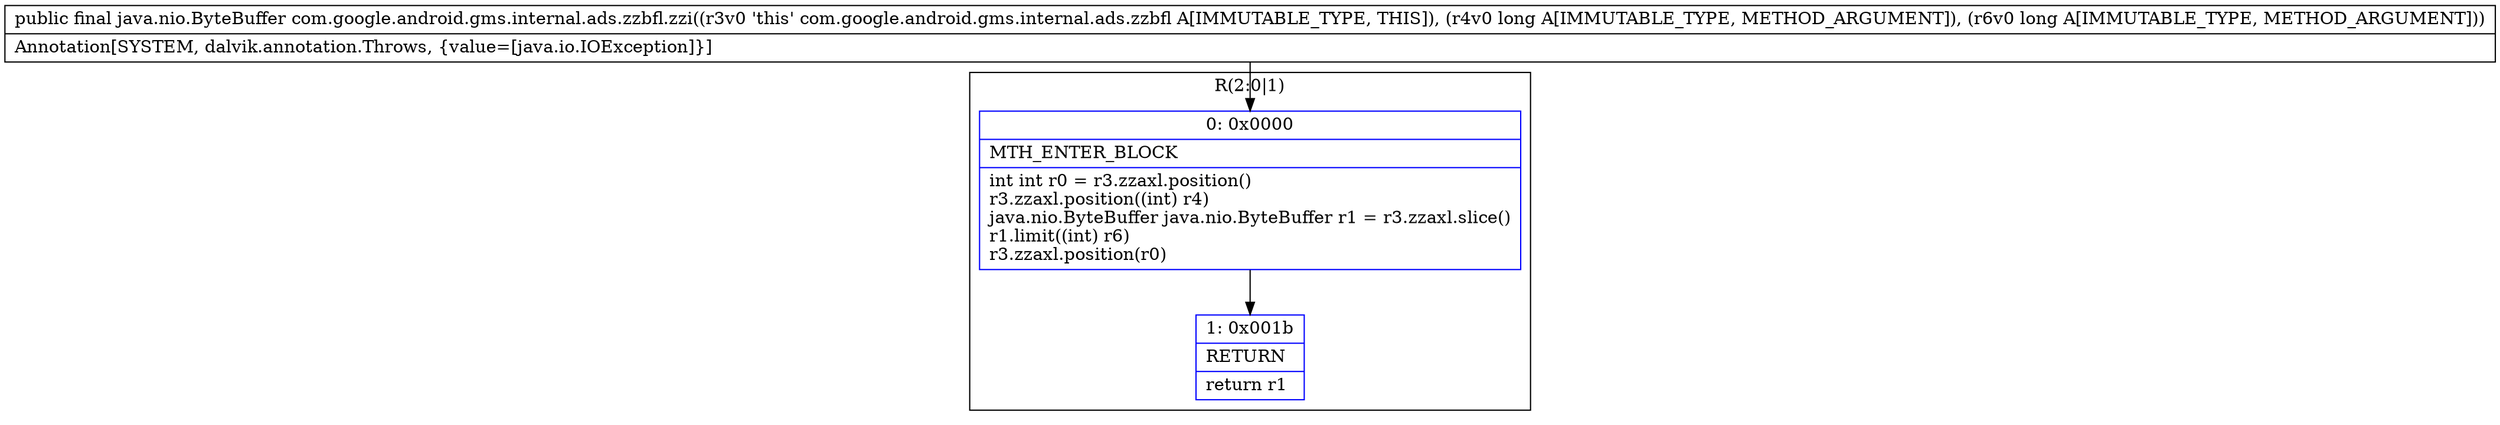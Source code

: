 digraph "CFG forcom.google.android.gms.internal.ads.zzbfl.zzi(JJ)Ljava\/nio\/ByteBuffer;" {
subgraph cluster_Region_1747650337 {
label = "R(2:0|1)";
node [shape=record,color=blue];
Node_0 [shape=record,label="{0\:\ 0x0000|MTH_ENTER_BLOCK\l|int int r0 = r3.zzaxl.position()\lr3.zzaxl.position((int) r4)\ljava.nio.ByteBuffer java.nio.ByteBuffer r1 = r3.zzaxl.slice()\lr1.limit((int) r6)\lr3.zzaxl.position(r0)\l}"];
Node_1 [shape=record,label="{1\:\ 0x001b|RETURN\l|return r1\l}"];
}
MethodNode[shape=record,label="{public final java.nio.ByteBuffer com.google.android.gms.internal.ads.zzbfl.zzi((r3v0 'this' com.google.android.gms.internal.ads.zzbfl A[IMMUTABLE_TYPE, THIS]), (r4v0 long A[IMMUTABLE_TYPE, METHOD_ARGUMENT]), (r6v0 long A[IMMUTABLE_TYPE, METHOD_ARGUMENT]))  | Annotation[SYSTEM, dalvik.annotation.Throws, \{value=[java.io.IOException]\}]\l}"];
MethodNode -> Node_0;
Node_0 -> Node_1;
}

